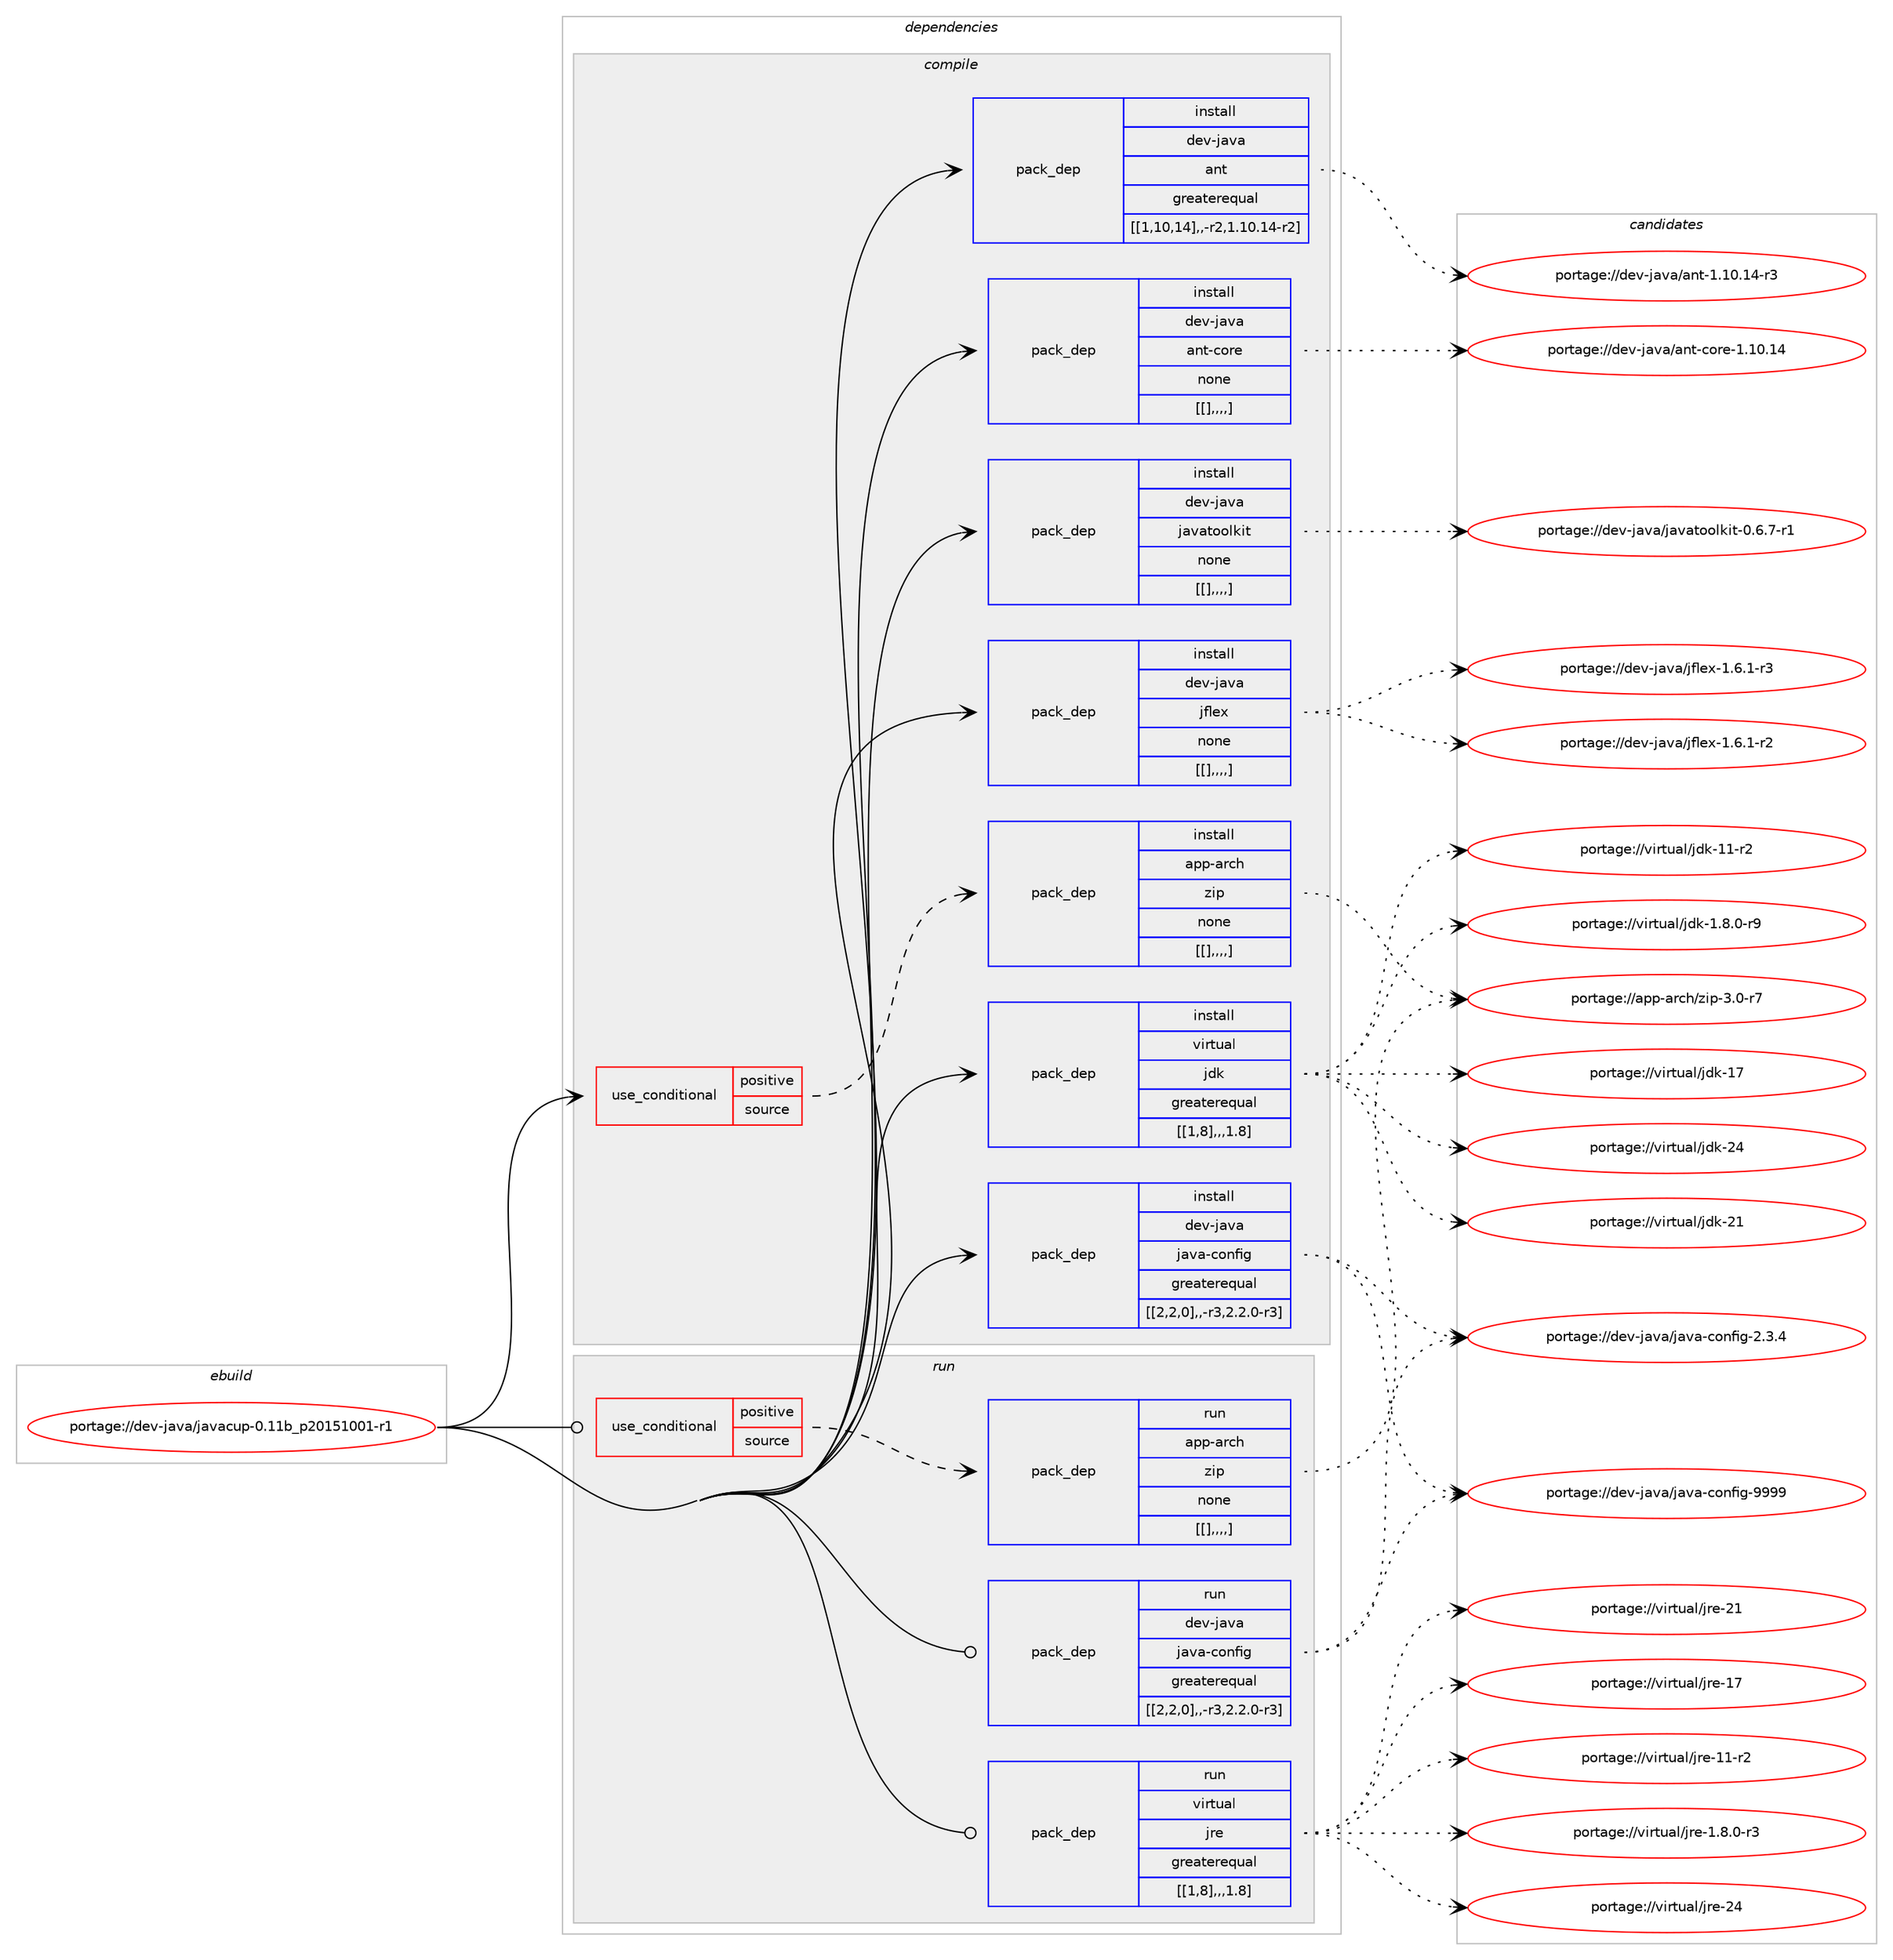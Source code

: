 digraph prolog {

# *************
# Graph options
# *************

newrank=true;
concentrate=true;
compound=true;
graph [rankdir=LR,fontname=Helvetica,fontsize=10,ranksep=1.5];#, ranksep=2.5, nodesep=0.2];
edge  [arrowhead=vee];
node  [fontname=Helvetica,fontsize=10];

# **********
# The ebuild
# **********

subgraph cluster_leftcol {
color=gray;
label=<<i>ebuild</i>>;
id [label="portage://dev-java/javacup-0.11b_p20151001-r1", color=red, width=4, href="../dev-java/javacup-0.11b_p20151001-r1.svg"];
}

# ****************
# The dependencies
# ****************

subgraph cluster_midcol {
color=gray;
label=<<i>dependencies</i>>;
subgraph cluster_compile {
fillcolor="#eeeeee";
style=filled;
label=<<i>compile</i>>;
subgraph cond22283 {
dependency95090 [label=<<TABLE BORDER="0" CELLBORDER="1" CELLSPACING="0" CELLPADDING="4"><TR><TD ROWSPAN="3" CELLPADDING="10">use_conditional</TD></TR><TR><TD>positive</TD></TR><TR><TD>source</TD></TR></TABLE>>, shape=none, color=red];
subgraph pack71757 {
dependency95091 [label=<<TABLE BORDER="0" CELLBORDER="1" CELLSPACING="0" CELLPADDING="4" WIDTH="220"><TR><TD ROWSPAN="6" CELLPADDING="30">pack_dep</TD></TR><TR><TD WIDTH="110">install</TD></TR><TR><TD>app-arch</TD></TR><TR><TD>zip</TD></TR><TR><TD>none</TD></TR><TR><TD>[[],,,,]</TD></TR></TABLE>>, shape=none, color=blue];
}
dependency95090:e -> dependency95091:w [weight=20,style="dashed",arrowhead="vee"];
}
id:e -> dependency95090:w [weight=20,style="solid",arrowhead="vee"];
subgraph pack71758 {
dependency95092 [label=<<TABLE BORDER="0" CELLBORDER="1" CELLSPACING="0" CELLPADDING="4" WIDTH="220"><TR><TD ROWSPAN="6" CELLPADDING="30">pack_dep</TD></TR><TR><TD WIDTH="110">install</TD></TR><TR><TD>dev-java</TD></TR><TR><TD>ant</TD></TR><TR><TD>greaterequal</TD></TR><TR><TD>[[1,10,14],,-r2,1.10.14-r2]</TD></TR></TABLE>>, shape=none, color=blue];
}
id:e -> dependency95092:w [weight=20,style="solid",arrowhead="vee"];
subgraph pack71759 {
dependency95093 [label=<<TABLE BORDER="0" CELLBORDER="1" CELLSPACING="0" CELLPADDING="4" WIDTH="220"><TR><TD ROWSPAN="6" CELLPADDING="30">pack_dep</TD></TR><TR><TD WIDTH="110">install</TD></TR><TR><TD>dev-java</TD></TR><TR><TD>ant-core</TD></TR><TR><TD>none</TD></TR><TR><TD>[[],,,,]</TD></TR></TABLE>>, shape=none, color=blue];
}
id:e -> dependency95093:w [weight=20,style="solid",arrowhead="vee"];
subgraph pack71760 {
dependency95094 [label=<<TABLE BORDER="0" CELLBORDER="1" CELLSPACING="0" CELLPADDING="4" WIDTH="220"><TR><TD ROWSPAN="6" CELLPADDING="30">pack_dep</TD></TR><TR><TD WIDTH="110">install</TD></TR><TR><TD>dev-java</TD></TR><TR><TD>java-config</TD></TR><TR><TD>greaterequal</TD></TR><TR><TD>[[2,2,0],,-r3,2.2.0-r3]</TD></TR></TABLE>>, shape=none, color=blue];
}
id:e -> dependency95094:w [weight=20,style="solid",arrowhead="vee"];
subgraph pack71761 {
dependency95095 [label=<<TABLE BORDER="0" CELLBORDER="1" CELLSPACING="0" CELLPADDING="4" WIDTH="220"><TR><TD ROWSPAN="6" CELLPADDING="30">pack_dep</TD></TR><TR><TD WIDTH="110">install</TD></TR><TR><TD>dev-java</TD></TR><TR><TD>javatoolkit</TD></TR><TR><TD>none</TD></TR><TR><TD>[[],,,,]</TD></TR></TABLE>>, shape=none, color=blue];
}
id:e -> dependency95095:w [weight=20,style="solid",arrowhead="vee"];
subgraph pack71762 {
dependency95096 [label=<<TABLE BORDER="0" CELLBORDER="1" CELLSPACING="0" CELLPADDING="4" WIDTH="220"><TR><TD ROWSPAN="6" CELLPADDING="30">pack_dep</TD></TR><TR><TD WIDTH="110">install</TD></TR><TR><TD>dev-java</TD></TR><TR><TD>jflex</TD></TR><TR><TD>none</TD></TR><TR><TD>[[],,,,]</TD></TR></TABLE>>, shape=none, color=blue];
}
id:e -> dependency95096:w [weight=20,style="solid",arrowhead="vee"];
subgraph pack71763 {
dependency95097 [label=<<TABLE BORDER="0" CELLBORDER="1" CELLSPACING="0" CELLPADDING="4" WIDTH="220"><TR><TD ROWSPAN="6" CELLPADDING="30">pack_dep</TD></TR><TR><TD WIDTH="110">install</TD></TR><TR><TD>virtual</TD></TR><TR><TD>jdk</TD></TR><TR><TD>greaterequal</TD></TR><TR><TD>[[1,8],,,1.8]</TD></TR></TABLE>>, shape=none, color=blue];
}
id:e -> dependency95097:w [weight=20,style="solid",arrowhead="vee"];
}
subgraph cluster_compileandrun {
fillcolor="#eeeeee";
style=filled;
label=<<i>compile and run</i>>;
}
subgraph cluster_run {
fillcolor="#eeeeee";
style=filled;
label=<<i>run</i>>;
subgraph cond22284 {
dependency95098 [label=<<TABLE BORDER="0" CELLBORDER="1" CELLSPACING="0" CELLPADDING="4"><TR><TD ROWSPAN="3" CELLPADDING="10">use_conditional</TD></TR><TR><TD>positive</TD></TR><TR><TD>source</TD></TR></TABLE>>, shape=none, color=red];
subgraph pack71764 {
dependency95099 [label=<<TABLE BORDER="0" CELLBORDER="1" CELLSPACING="0" CELLPADDING="4" WIDTH="220"><TR><TD ROWSPAN="6" CELLPADDING="30">pack_dep</TD></TR><TR><TD WIDTH="110">run</TD></TR><TR><TD>app-arch</TD></TR><TR><TD>zip</TD></TR><TR><TD>none</TD></TR><TR><TD>[[],,,,]</TD></TR></TABLE>>, shape=none, color=blue];
}
dependency95098:e -> dependency95099:w [weight=20,style="dashed",arrowhead="vee"];
}
id:e -> dependency95098:w [weight=20,style="solid",arrowhead="odot"];
subgraph pack71765 {
dependency95100 [label=<<TABLE BORDER="0" CELLBORDER="1" CELLSPACING="0" CELLPADDING="4" WIDTH="220"><TR><TD ROWSPAN="6" CELLPADDING="30">pack_dep</TD></TR><TR><TD WIDTH="110">run</TD></TR><TR><TD>dev-java</TD></TR><TR><TD>java-config</TD></TR><TR><TD>greaterequal</TD></TR><TR><TD>[[2,2,0],,-r3,2.2.0-r3]</TD></TR></TABLE>>, shape=none, color=blue];
}
id:e -> dependency95100:w [weight=20,style="solid",arrowhead="odot"];
subgraph pack71766 {
dependency95101 [label=<<TABLE BORDER="0" CELLBORDER="1" CELLSPACING="0" CELLPADDING="4" WIDTH="220"><TR><TD ROWSPAN="6" CELLPADDING="30">pack_dep</TD></TR><TR><TD WIDTH="110">run</TD></TR><TR><TD>virtual</TD></TR><TR><TD>jre</TD></TR><TR><TD>greaterequal</TD></TR><TR><TD>[[1,8],,,1.8]</TD></TR></TABLE>>, shape=none, color=blue];
}
id:e -> dependency95101:w [weight=20,style="solid",arrowhead="odot"];
}
}

# **************
# The candidates
# **************

subgraph cluster_choices {
rank=same;
color=gray;
label=<<i>candidates</i>>;

subgraph choice71757 {
color=black;
nodesep=1;
choice9711211245971149910447122105112455146484511455 [label="portage://app-arch/zip-3.0-r7", color=red, width=4,href="../app-arch/zip-3.0-r7.svg"];
dependency95091:e -> choice9711211245971149910447122105112455146484511455:w [style=dotted,weight="100"];
}
subgraph choice71758 {
color=black;
nodesep=1;
choice100101118451069711897479711011645494649484649524511451 [label="portage://dev-java/ant-1.10.14-r3", color=red, width=4,href="../dev-java/ant-1.10.14-r3.svg"];
dependency95092:e -> choice100101118451069711897479711011645494649484649524511451:w [style=dotted,weight="100"];
}
subgraph choice71759 {
color=black;
nodesep=1;
choice100101118451069711897479711011645991111141014549464948464952 [label="portage://dev-java/ant-core-1.10.14", color=red, width=4,href="../dev-java/ant-core-1.10.14.svg"];
dependency95093:e -> choice100101118451069711897479711011645991111141014549464948464952:w [style=dotted,weight="100"];
}
subgraph choice71760 {
color=black;
nodesep=1;
choice10010111845106971189747106971189745991111101021051034557575757 [label="portage://dev-java/java-config-9999", color=red, width=4,href="../dev-java/java-config-9999.svg"];
choice1001011184510697118974710697118974599111110102105103455046514652 [label="portage://dev-java/java-config-2.3.4", color=red, width=4,href="../dev-java/java-config-2.3.4.svg"];
dependency95094:e -> choice10010111845106971189747106971189745991111101021051034557575757:w [style=dotted,weight="100"];
dependency95094:e -> choice1001011184510697118974710697118974599111110102105103455046514652:w [style=dotted,weight="100"];
}
subgraph choice71761 {
color=black;
nodesep=1;
choice1001011184510697118974710697118971161111111081071051164548465446554511449 [label="portage://dev-java/javatoolkit-0.6.7-r1", color=red, width=4,href="../dev-java/javatoolkit-0.6.7-r1.svg"];
dependency95095:e -> choice1001011184510697118974710697118971161111111081071051164548465446554511449:w [style=dotted,weight="100"];
}
subgraph choice71762 {
color=black;
nodesep=1;
choice100101118451069711897471061021081011204549465446494511451 [label="portage://dev-java/jflex-1.6.1-r3", color=red, width=4,href="../dev-java/jflex-1.6.1-r3.svg"];
choice100101118451069711897471061021081011204549465446494511450 [label="portage://dev-java/jflex-1.6.1-r2", color=red, width=4,href="../dev-java/jflex-1.6.1-r2.svg"];
dependency95096:e -> choice100101118451069711897471061021081011204549465446494511451:w [style=dotted,weight="100"];
dependency95096:e -> choice100101118451069711897471061021081011204549465446494511450:w [style=dotted,weight="100"];
}
subgraph choice71763 {
color=black;
nodesep=1;
choice1181051141161179710847106100107455052 [label="portage://virtual/jdk-24", color=red, width=4,href="../virtual/jdk-24.svg"];
choice1181051141161179710847106100107455049 [label="portage://virtual/jdk-21", color=red, width=4,href="../virtual/jdk-21.svg"];
choice1181051141161179710847106100107454955 [label="portage://virtual/jdk-17", color=red, width=4,href="../virtual/jdk-17.svg"];
choice11810511411611797108471061001074549494511450 [label="portage://virtual/jdk-11-r2", color=red, width=4,href="../virtual/jdk-11-r2.svg"];
choice11810511411611797108471061001074549465646484511457 [label="portage://virtual/jdk-1.8.0-r9", color=red, width=4,href="../virtual/jdk-1.8.0-r9.svg"];
dependency95097:e -> choice1181051141161179710847106100107455052:w [style=dotted,weight="100"];
dependency95097:e -> choice1181051141161179710847106100107455049:w [style=dotted,weight="100"];
dependency95097:e -> choice1181051141161179710847106100107454955:w [style=dotted,weight="100"];
dependency95097:e -> choice11810511411611797108471061001074549494511450:w [style=dotted,weight="100"];
dependency95097:e -> choice11810511411611797108471061001074549465646484511457:w [style=dotted,weight="100"];
}
subgraph choice71764 {
color=black;
nodesep=1;
choice9711211245971149910447122105112455146484511455 [label="portage://app-arch/zip-3.0-r7", color=red, width=4,href="../app-arch/zip-3.0-r7.svg"];
dependency95099:e -> choice9711211245971149910447122105112455146484511455:w [style=dotted,weight="100"];
}
subgraph choice71765 {
color=black;
nodesep=1;
choice10010111845106971189747106971189745991111101021051034557575757 [label="portage://dev-java/java-config-9999", color=red, width=4,href="../dev-java/java-config-9999.svg"];
choice1001011184510697118974710697118974599111110102105103455046514652 [label="portage://dev-java/java-config-2.3.4", color=red, width=4,href="../dev-java/java-config-2.3.4.svg"];
dependency95100:e -> choice10010111845106971189747106971189745991111101021051034557575757:w [style=dotted,weight="100"];
dependency95100:e -> choice1001011184510697118974710697118974599111110102105103455046514652:w [style=dotted,weight="100"];
}
subgraph choice71766 {
color=black;
nodesep=1;
choice1181051141161179710847106114101455052 [label="portage://virtual/jre-24", color=red, width=4,href="../virtual/jre-24.svg"];
choice1181051141161179710847106114101455049 [label="portage://virtual/jre-21", color=red, width=4,href="../virtual/jre-21.svg"];
choice1181051141161179710847106114101454955 [label="portage://virtual/jre-17", color=red, width=4,href="../virtual/jre-17.svg"];
choice11810511411611797108471061141014549494511450 [label="portage://virtual/jre-11-r2", color=red, width=4,href="../virtual/jre-11-r2.svg"];
choice11810511411611797108471061141014549465646484511451 [label="portage://virtual/jre-1.8.0-r3", color=red, width=4,href="../virtual/jre-1.8.0-r3.svg"];
dependency95101:e -> choice1181051141161179710847106114101455052:w [style=dotted,weight="100"];
dependency95101:e -> choice1181051141161179710847106114101455049:w [style=dotted,weight="100"];
dependency95101:e -> choice1181051141161179710847106114101454955:w [style=dotted,weight="100"];
dependency95101:e -> choice11810511411611797108471061141014549494511450:w [style=dotted,weight="100"];
dependency95101:e -> choice11810511411611797108471061141014549465646484511451:w [style=dotted,weight="100"];
}
}

}
